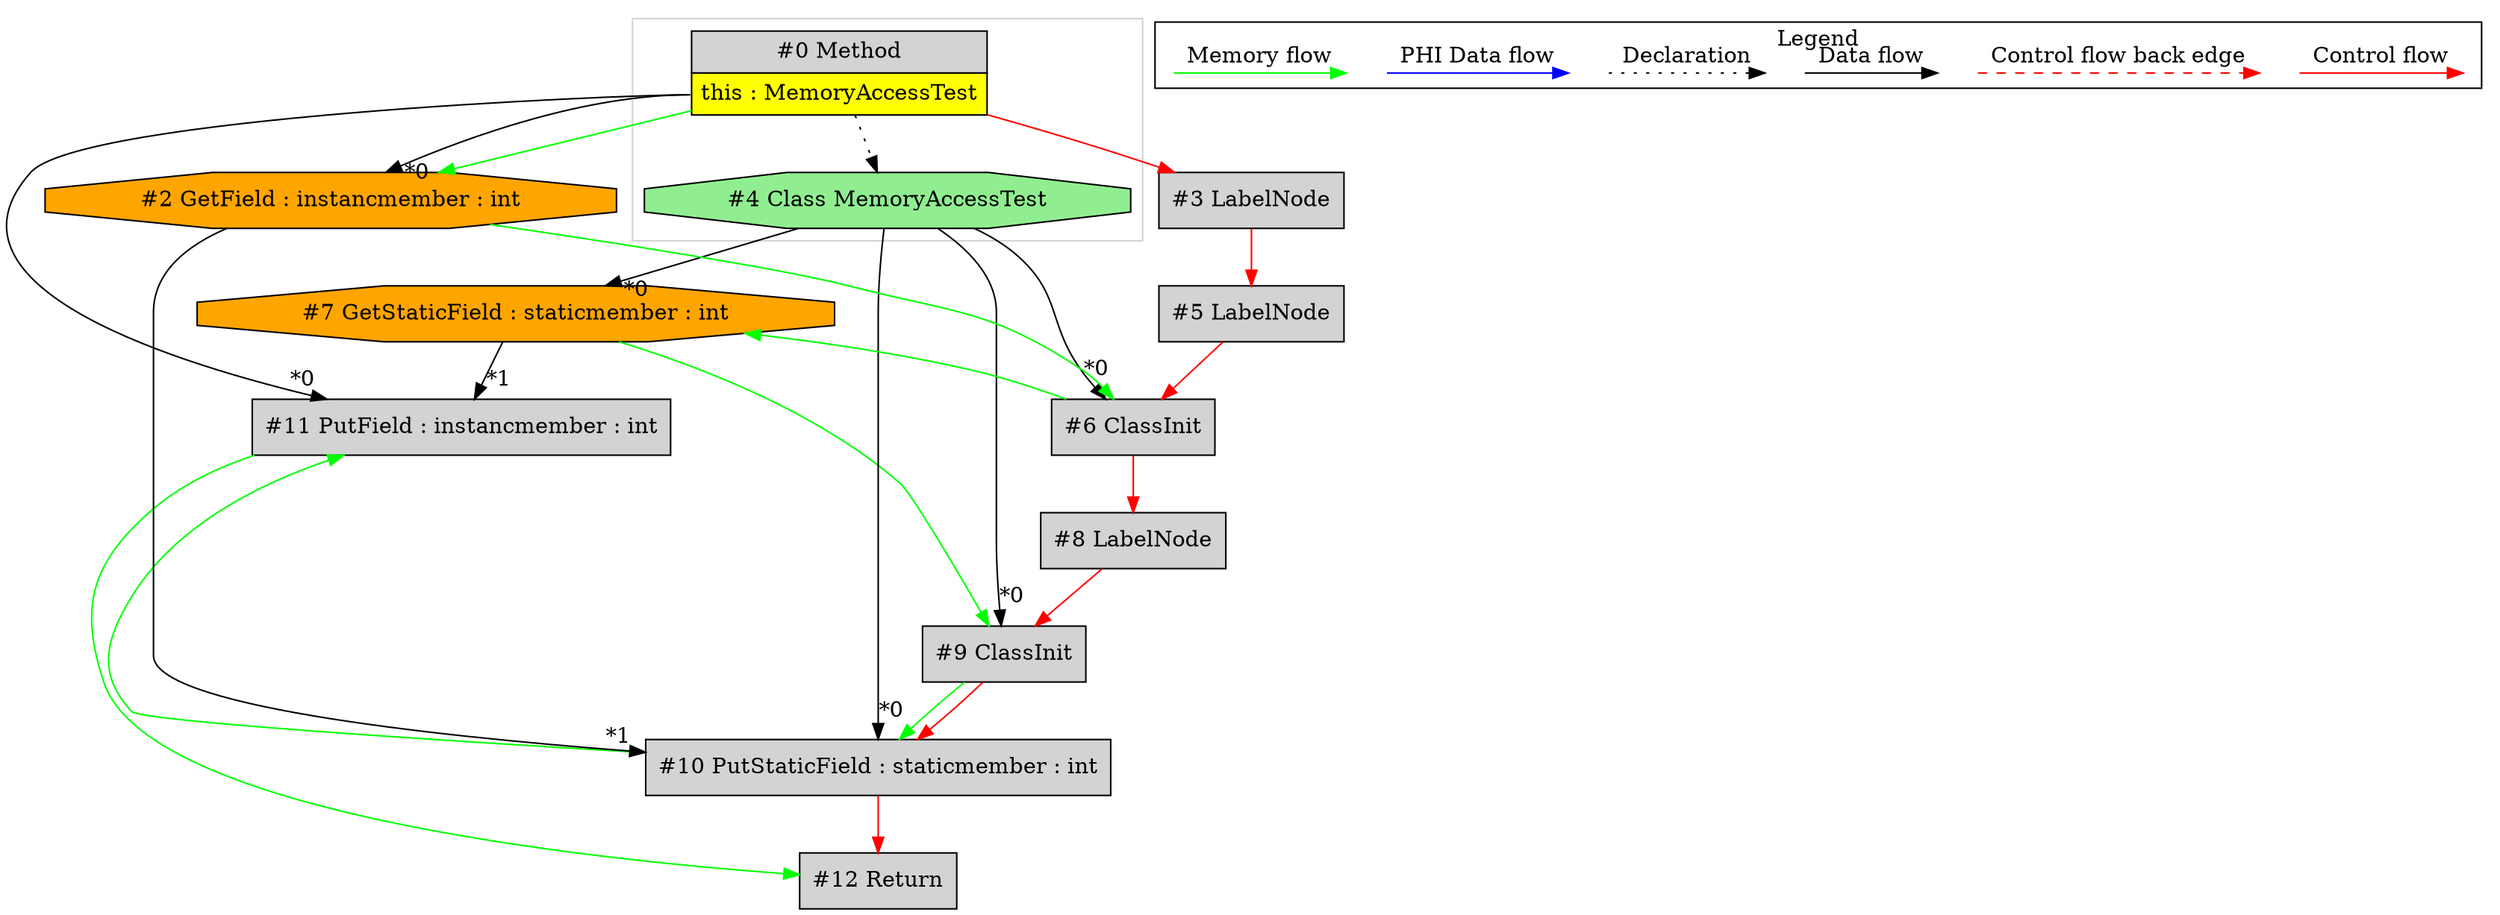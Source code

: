 digraph {
 ordering="in";
 node0[margin="0", label=<<table border="0" cellborder="1" cellspacing="0" cellpadding="5"><tr><td colspan="1">#0 Method</td></tr><tr><td port="prj1" bgcolor="yellow">this : MemoryAccessTest</td></tr></table>>,shape=none, fillcolor=lightgrey, style=filled];
 node11[label="#11 PutField : instancmember : int",shape=box, fillcolor=lightgrey, style=filled];
 node0:prj1 -> node11[headlabel="*0", labeldistance=2];
 node7 -> node11[headlabel="*1", labeldistance=2];
 node10 -> node11[labeldistance=2, color=green, constraint=false];
 node10[label="#10 PutStaticField : staticmember : int",shape=box, fillcolor=lightgrey, style=filled];
 node4 -> node10[headlabel="*0", labeldistance=2];
 node2 -> node10[headlabel="*1", labeldistance=2];
 node9 -> node10[labeldistance=2, color=green, constraint=false];
 node9 -> node10[labeldistance=2, color=red, fontcolor=red];
 node9[label="#9 ClassInit",shape=box, fillcolor=lightgrey, style=filled];
 node4 -> node9[headlabel="*0", labeldistance=2];
 node7 -> node9[labeldistance=2, color=green, constraint=false];
 node8 -> node9[labeldistance=2, color=red, fontcolor=red];
 node8[label="#8 LabelNode",shape=box, fillcolor=lightgrey, style=filled];
 node6 -> node8[labeldistance=2, color=red, fontcolor=red];
 node6[label="#6 ClassInit",shape=box, fillcolor=lightgrey, style=filled];
 node4 -> node6[headlabel="*0", labeldistance=2];
 node2 -> node6[labeldistance=2, color=green, constraint=false];
 node5 -> node6[labeldistance=2, color=red, fontcolor=red];
 node5[label="#5 LabelNode",shape=box, fillcolor=lightgrey, style=filled];
 node3 -> node5[labeldistance=2, color=red, fontcolor=red];
 node3[label="#3 LabelNode",shape=box, fillcolor=lightgrey, style=filled];
 node0 -> node3[labeldistance=2, color=red, fontcolor=red];
 node2[label="#2 GetField : instancmember : int",shape=octagon, fillcolor=orange, style=filled];
 node0:prj1 -> node2[headlabel="*0", labeldistance=2];
 node0 -> node2[labeldistance=2, color=green, constraint=false];
 node4[label="#4 Class MemoryAccessTest",shape=octagon, fillcolor=lightgreen, style=filled];
 node0 -> node4[style=dotted];
 node7[label="#7 GetStaticField : staticmember : int",shape=octagon, fillcolor=orange, style=filled];
 node4 -> node7[headlabel="*0", labeldistance=2];
 node6 -> node7[labeldistance=2, color=green, constraint=false];
 node12[label="#12 Return",shape=box, fillcolor=lightgrey, style=filled];
 node10 -> node12[labeldistance=2, color=red, fontcolor=red];
 node11 -> node12[labeldistance=2, color=green, constraint=false];
 subgraph cluster_0 {
  color=lightgray;
  node0;
  node4;
 }
 subgraph cluster_000 {
  label = "Legend";
  node [shape=point]
  {
   rank=same;
   c0 [style = invis];
   c1 [style = invis];
   c2 [style = invis];
   c3 [style = invis];
   d0 [style = invis];
   d1 [style = invis];
   d2 [style = invis];
   d3 [style = invis];
   d4 [style = invis];
   d5 [style = invis];
   d6 [style = invis];
   d7 [style = invis];
  }
  c0 -> c1 [label="Control flow", style=solid, color=red]
  c2 -> c3 [label="Control flow back edge", style=dashed, color=red]
  d0 -> d1 [label="Data flow"]
  d2 -> d3 [label="Declaration", style=dotted]
  d4 -> d5 [label="PHI Data flow", color=blue]
  d6 -> d7 [label="Memory flow", color=green]
 }

}
